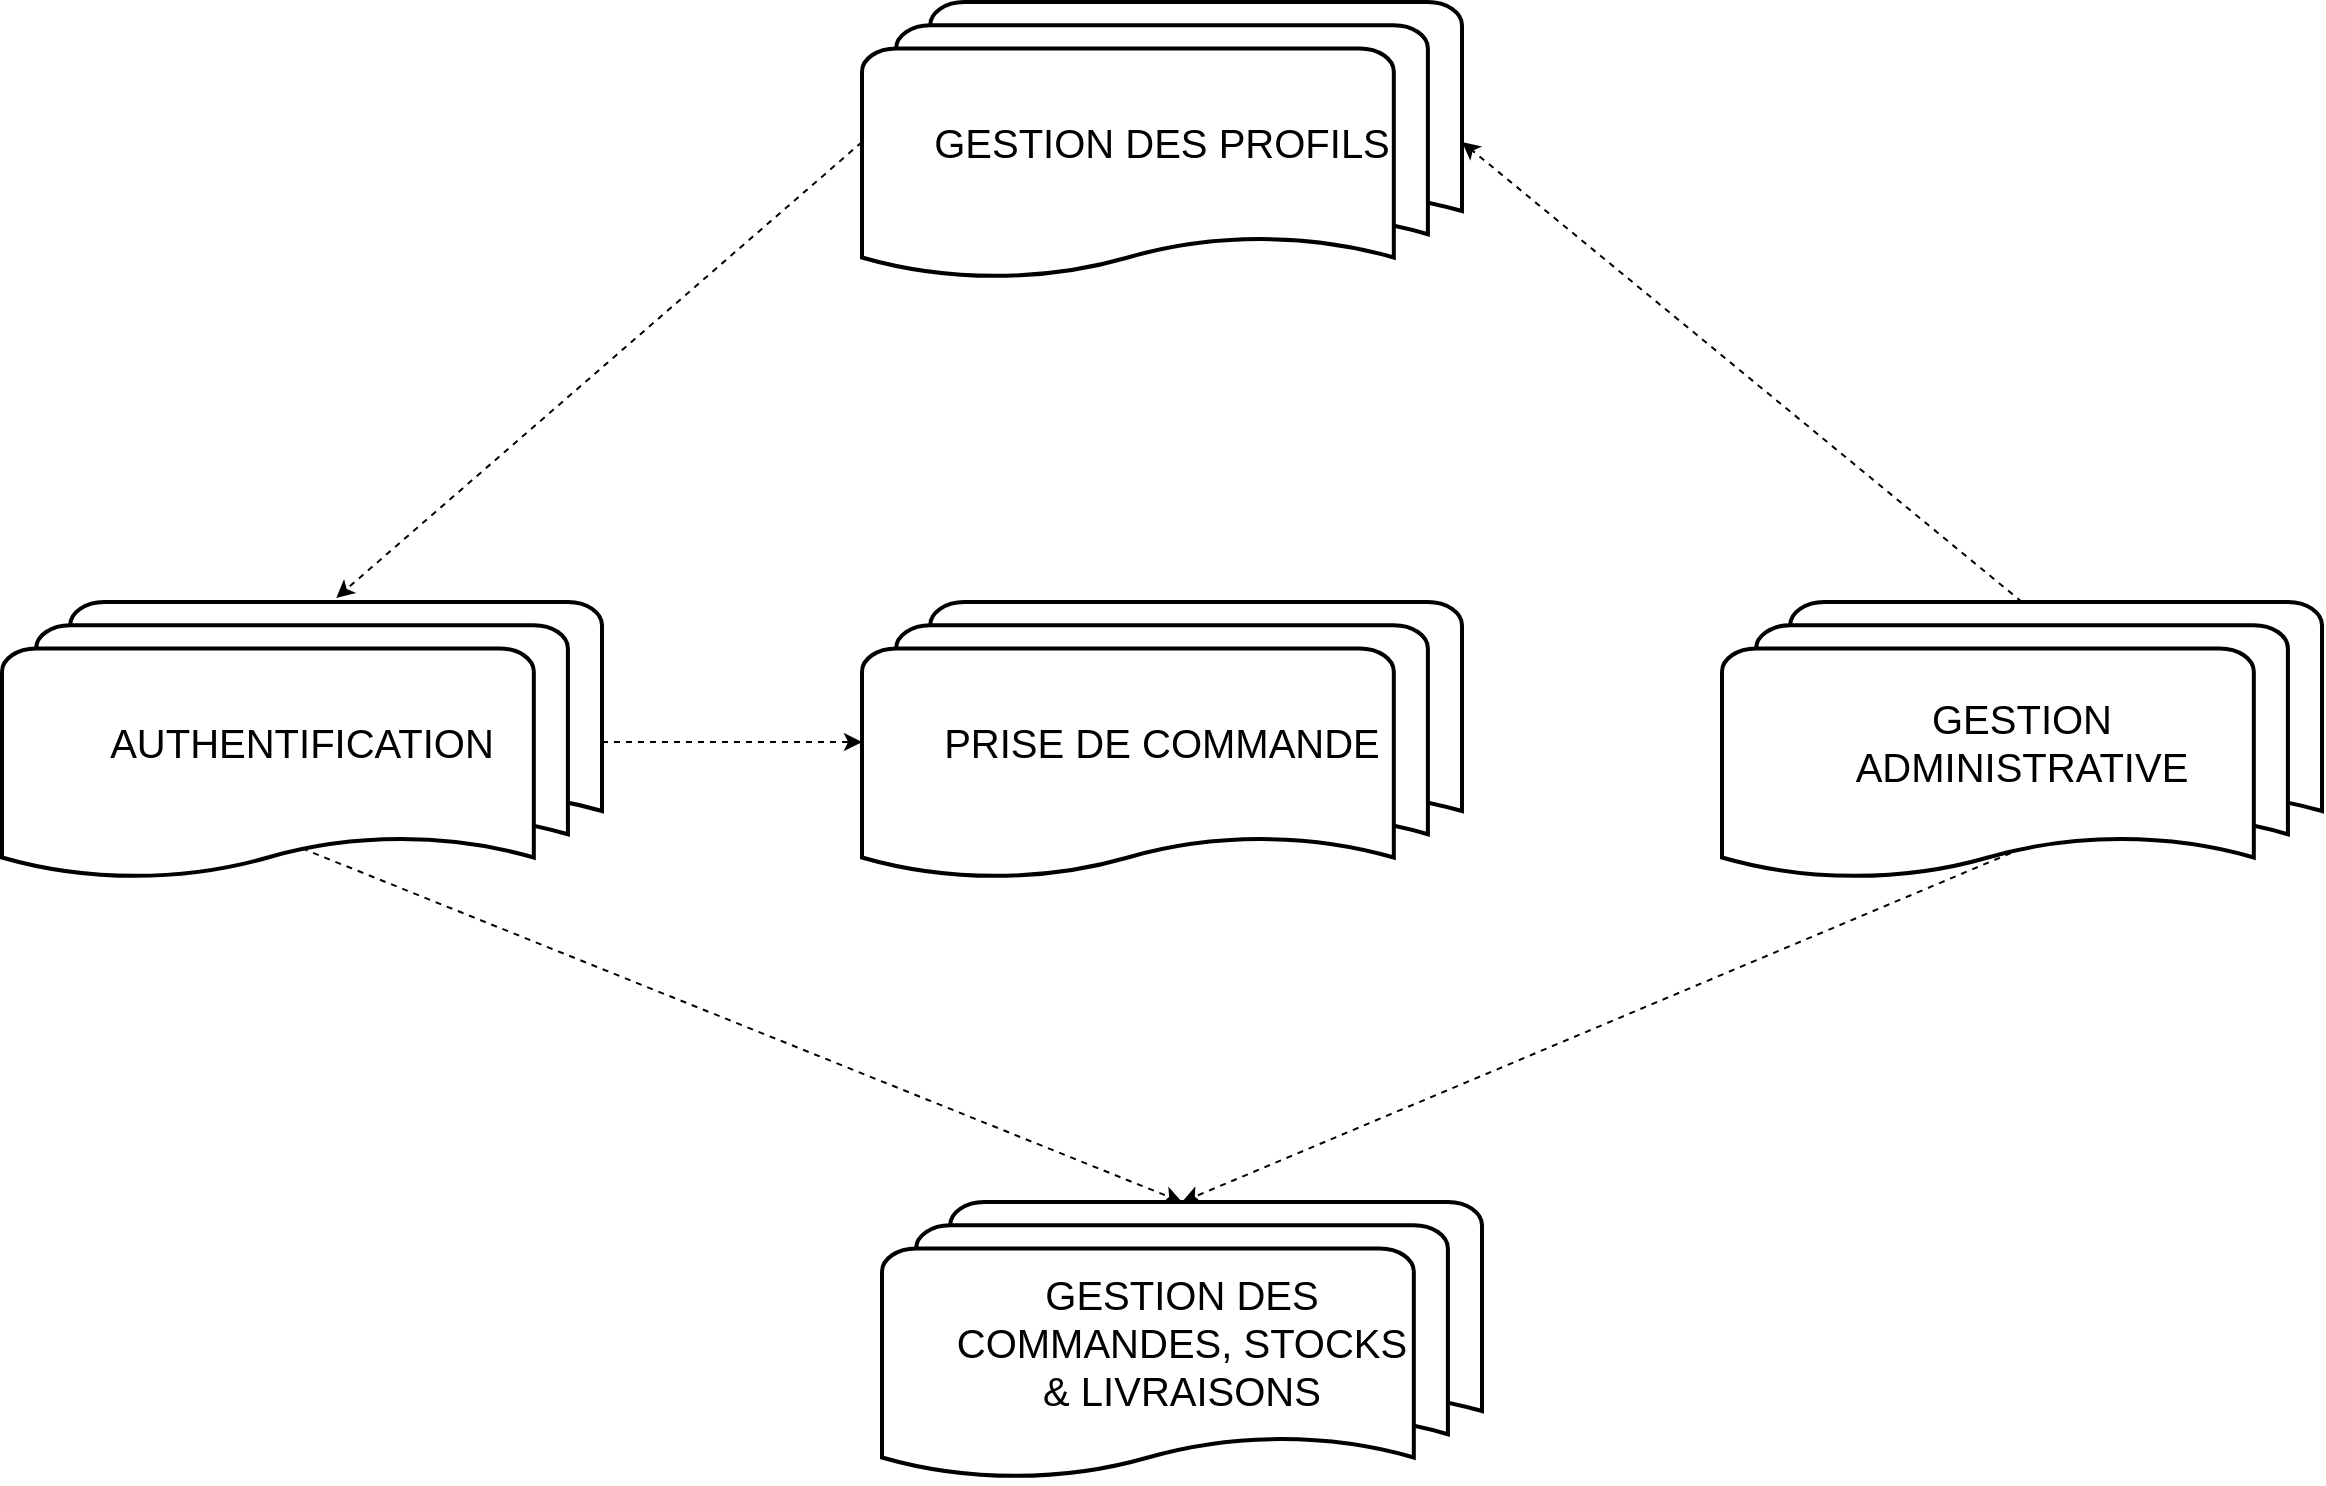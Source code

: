 <mxfile version="13.3.5" type="github">
  <diagram id="22dLS5i6UKY8pTKVOaB0" name="Page-1">
    <mxGraphModel dx="2719" dy="944" grid="1" gridSize="10" guides="1" tooltips="1" connect="1" arrows="1" fold="1" page="1" pageScale="1" pageWidth="827" pageHeight="1169" math="0" shadow="0">
      <root>
        <mxCell id="0" />
        <mxCell id="1" parent="0" />
        <mxCell id="UksIu8x5vFuFx5vDPhic-1" value="&lt;font style=&quot;font-size: 20px&quot;&gt;GESTION DES PROFILS&lt;/font&gt;" style="strokeWidth=2;html=1;shape=mxgraph.flowchart.multi-document;whiteSpace=wrap;" vertex="1" parent="1">
          <mxGeometry x="360" y="50" width="300" height="140" as="geometry" />
        </mxCell>
        <mxCell id="UksIu8x5vFuFx5vDPhic-2" value="&lt;font style=&quot;font-size: 20px&quot;&gt;GESTION &lt;br&gt;ADMINISTRATIVE&lt;/font&gt;" style="strokeWidth=2;html=1;shape=mxgraph.flowchart.multi-document;whiteSpace=wrap;" vertex="1" parent="1">
          <mxGeometry x="790" y="350" width="300" height="140" as="geometry" />
        </mxCell>
        <mxCell id="UksIu8x5vFuFx5vDPhic-3" value="&lt;span style=&quot;font-size: 20px&quot;&gt;GESTION DES&lt;br&gt;&lt;/span&gt;&lt;font style=&quot;font-size: 20px&quot;&gt;COMMANDES, STOCKS&lt;br&gt;&amp;amp; LIVRAISONS&lt;/font&gt;" style="strokeWidth=2;html=1;shape=mxgraph.flowchart.multi-document;whiteSpace=wrap;" vertex="1" parent="1">
          <mxGeometry x="370" y="650" width="300" height="140" as="geometry" />
        </mxCell>
        <mxCell id="UksIu8x5vFuFx5vDPhic-4" value="&lt;span style=&quot;font-size: 20px&quot;&gt;AUTHENTIFICATION&lt;/span&gt;" style="strokeWidth=2;html=1;shape=mxgraph.flowchart.multi-document;whiteSpace=wrap;" vertex="1" parent="1">
          <mxGeometry x="-70" y="350" width="300" height="140" as="geometry" />
        </mxCell>
        <mxCell id="UksIu8x5vFuFx5vDPhic-5" value="&lt;span style=&quot;font-size: 20px&quot;&gt;PRISE DE COMMANDE&lt;/span&gt;" style="strokeWidth=2;html=1;shape=mxgraph.flowchart.multi-document;whiteSpace=wrap;" vertex="1" parent="1">
          <mxGeometry x="360" y="350" width="300" height="140" as="geometry" />
        </mxCell>
        <mxCell id="UksIu8x5vFuFx5vDPhic-6" value="" style="endArrow=classic;html=1;entryX=0.557;entryY=-0.014;entryDx=0;entryDy=0;entryPerimeter=0;exitX=0;exitY=0.5;exitDx=0;exitDy=0;exitPerimeter=0;dashed=1;" edge="1" parent="1" source="UksIu8x5vFuFx5vDPhic-1" target="UksIu8x5vFuFx5vDPhic-4">
          <mxGeometry width="50" height="50" relative="1" as="geometry">
            <mxPoint x="380" y="580" as="sourcePoint" />
            <mxPoint x="430" y="530" as="targetPoint" />
          </mxGeometry>
        </mxCell>
        <mxCell id="UksIu8x5vFuFx5vDPhic-7" value="" style="endArrow=classic;html=1;dashed=1;exitX=0.5;exitY=0;exitDx=0;exitDy=0;exitPerimeter=0;entryX=1;entryY=0.5;entryDx=0;entryDy=0;entryPerimeter=0;" edge="1" parent="1" source="UksIu8x5vFuFx5vDPhic-2" target="UksIu8x5vFuFx5vDPhic-1">
          <mxGeometry width="50" height="50" relative="1" as="geometry">
            <mxPoint x="390" y="260" as="sourcePoint" />
            <mxPoint x="440" y="210" as="targetPoint" />
          </mxGeometry>
        </mxCell>
        <mxCell id="UksIu8x5vFuFx5vDPhic-8" value="" style="endArrow=classic;html=1;dashed=1;entryX=0.5;entryY=0;entryDx=0;entryDy=0;entryPerimeter=0;exitX=0.5;exitY=0.88;exitDx=0;exitDy=0;exitPerimeter=0;" edge="1" parent="1" source="UksIu8x5vFuFx5vDPhic-2" target="UksIu8x5vFuFx5vDPhic-3">
          <mxGeometry width="50" height="50" relative="1" as="geometry">
            <mxPoint x="810" y="330" as="sourcePoint" />
            <mxPoint x="860" y="280" as="targetPoint" />
          </mxGeometry>
        </mxCell>
        <mxCell id="UksIu8x5vFuFx5vDPhic-9" value="" style="endArrow=classic;html=1;dashed=1;entryX=0.5;entryY=0;entryDx=0;entryDy=0;entryPerimeter=0;exitX=0.5;exitY=0.88;exitDx=0;exitDy=0;exitPerimeter=0;" edge="1" parent="1" source="UksIu8x5vFuFx5vDPhic-4" target="UksIu8x5vFuFx5vDPhic-3">
          <mxGeometry width="50" height="50" relative="1" as="geometry">
            <mxPoint x="810" y="330" as="sourcePoint" />
            <mxPoint x="860" y="280" as="targetPoint" />
          </mxGeometry>
        </mxCell>
        <mxCell id="UksIu8x5vFuFx5vDPhic-10" value="" style="endArrow=classic;html=1;dashed=1;entryX=0;entryY=0.5;entryDx=0;entryDy=0;entryPerimeter=0;exitX=1;exitY=0.5;exitDx=0;exitDy=0;exitPerimeter=0;" edge="1" parent="1" source="UksIu8x5vFuFx5vDPhic-4" target="UksIu8x5vFuFx5vDPhic-5">
          <mxGeometry width="50" height="50" relative="1" as="geometry">
            <mxPoint x="810" y="570" as="sourcePoint" />
            <mxPoint x="860" y="520" as="targetPoint" />
          </mxGeometry>
        </mxCell>
      </root>
    </mxGraphModel>
  </diagram>
</mxfile>

